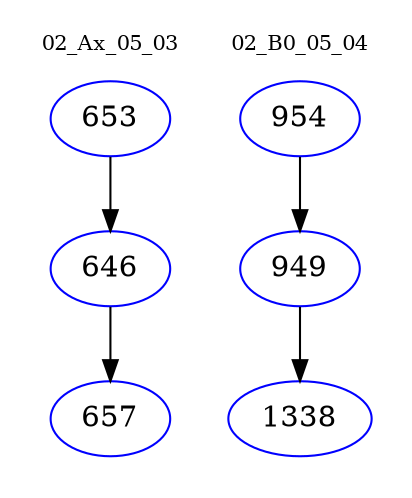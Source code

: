 digraph{
subgraph cluster_0 {
color = white
label = "02_Ax_05_03";
fontsize=10;
T0_653 [label="653", color="blue"]
T0_653 -> T0_646 [color="black"]
T0_646 [label="646", color="blue"]
T0_646 -> T0_657 [color="black"]
T0_657 [label="657", color="blue"]
}
subgraph cluster_1 {
color = white
label = "02_B0_05_04";
fontsize=10;
T1_954 [label="954", color="blue"]
T1_954 -> T1_949 [color="black"]
T1_949 [label="949", color="blue"]
T1_949 -> T1_1338 [color="black"]
T1_1338 [label="1338", color="blue"]
}
}
